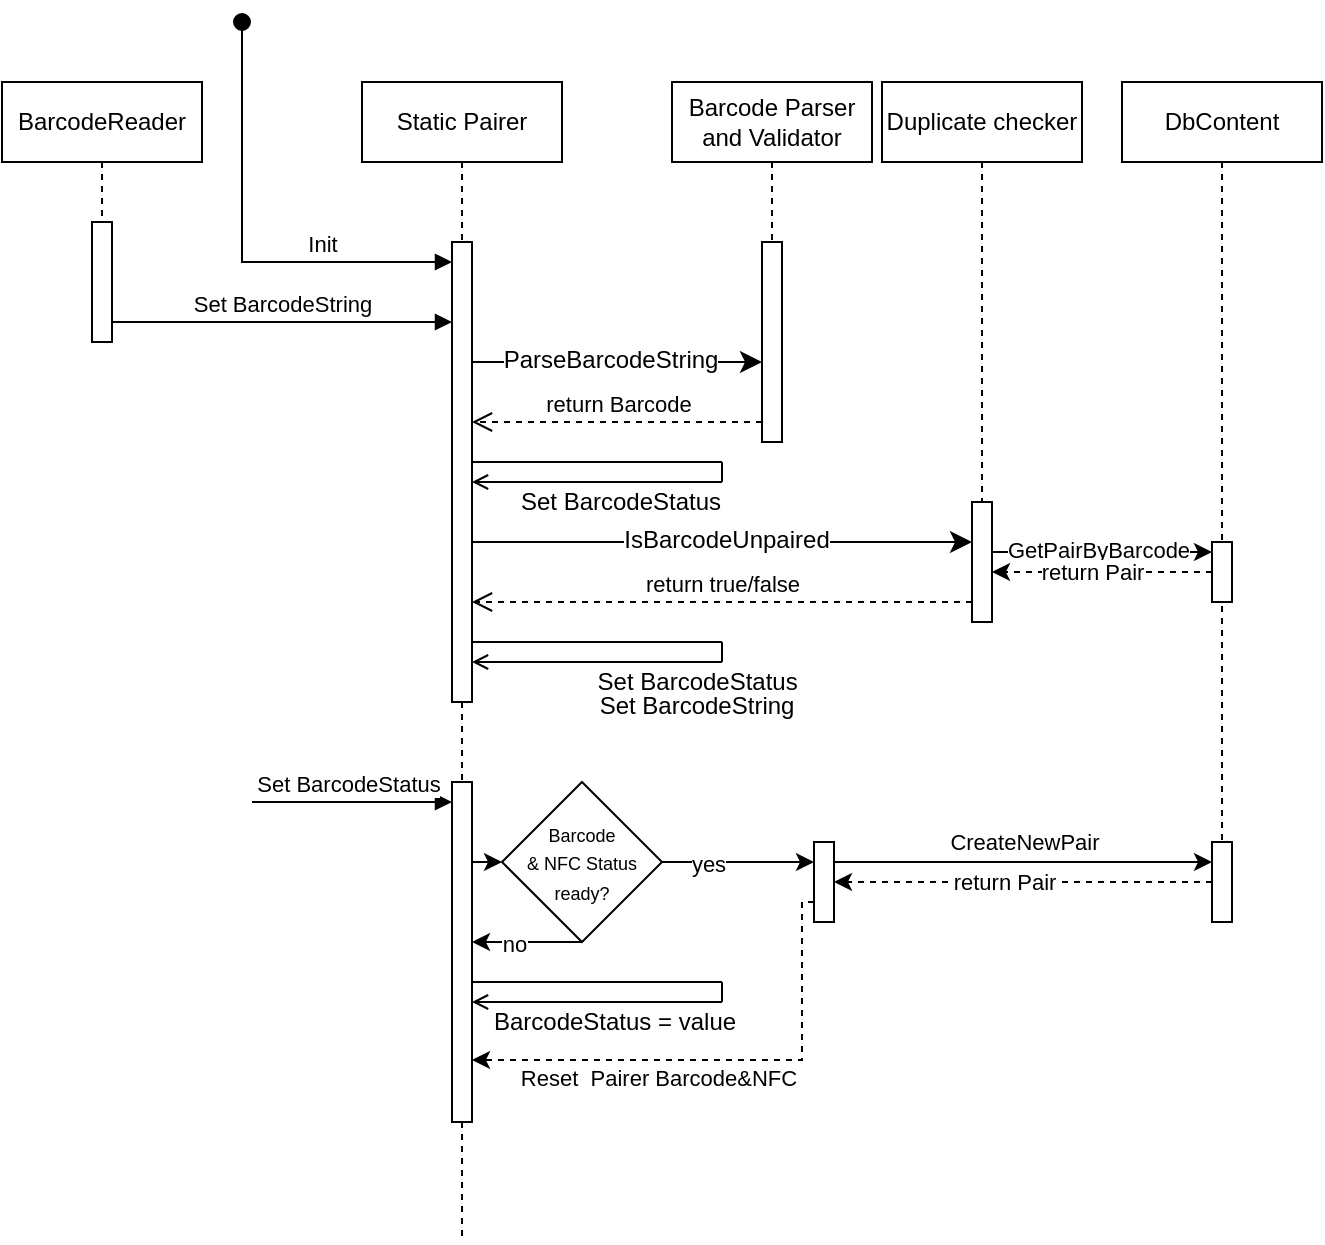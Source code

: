 <mxfile version="23.1.5" type="github">
  <diagram name="Page-1" id="2YBvvXClWsGukQMizWep">
    <mxGraphModel dx="683" dy="355" grid="1" gridSize="10" guides="1" tooltips="1" connect="1" arrows="1" fold="1" page="1" pageScale="1" pageWidth="850" pageHeight="1100" math="0" shadow="0">
      <root>
        <mxCell id="0" />
        <mxCell id="1" parent="0" />
        <mxCell id="aM9ryv3xv72pqoxQDRHE-1" value="BarcodeReader" style="shape=umlLifeline;perimeter=lifelinePerimeter;whiteSpace=wrap;html=1;container=0;dropTarget=0;collapsible=0;recursiveResize=0;outlineConnect=0;portConstraint=eastwest;newEdgeStyle={&quot;edgeStyle&quot;:&quot;elbowEdgeStyle&quot;,&quot;elbow&quot;:&quot;vertical&quot;,&quot;curved&quot;:0,&quot;rounded&quot;:0};" parent="1" vertex="1">
          <mxGeometry x="40" y="40" width="100" height="130" as="geometry" />
        </mxCell>
        <mxCell id="aM9ryv3xv72pqoxQDRHE-2" value="" style="html=1;points=[];perimeter=orthogonalPerimeter;outlineConnect=0;targetShapes=umlLifeline;portConstraint=eastwest;newEdgeStyle={&quot;edgeStyle&quot;:&quot;elbowEdgeStyle&quot;,&quot;elbow&quot;:&quot;vertical&quot;,&quot;curved&quot;:0,&quot;rounded&quot;:0};" parent="aM9ryv3xv72pqoxQDRHE-1" vertex="1">
          <mxGeometry x="45" y="70" width="10" height="60" as="geometry" />
        </mxCell>
        <mxCell id="aM9ryv3xv72pqoxQDRHE-5" value="Static Pairer" style="shape=umlLifeline;perimeter=lifelinePerimeter;whiteSpace=wrap;html=1;container=0;dropTarget=0;collapsible=0;recursiveResize=0;outlineConnect=0;portConstraint=eastwest;newEdgeStyle={&quot;edgeStyle&quot;:&quot;elbowEdgeStyle&quot;,&quot;elbow&quot;:&quot;vertical&quot;,&quot;curved&quot;:0,&quot;rounded&quot;:0};" parent="1" vertex="1">
          <mxGeometry x="220" y="40" width="100" height="580" as="geometry" />
        </mxCell>
        <mxCell id="aM9ryv3xv72pqoxQDRHE-6" value="" style="html=1;points=[];perimeter=orthogonalPerimeter;outlineConnect=0;targetShapes=umlLifeline;portConstraint=eastwest;newEdgeStyle={&quot;edgeStyle&quot;:&quot;elbowEdgeStyle&quot;,&quot;elbow&quot;:&quot;vertical&quot;,&quot;curved&quot;:0,&quot;rounded&quot;:0};" parent="aM9ryv3xv72pqoxQDRHE-5" vertex="1">
          <mxGeometry x="45" y="80" width="10" height="230" as="geometry" />
        </mxCell>
        <mxCell id="_wtkWSnnYWKDT-DjV6Sq-13" value="" style="html=1;points=[];perimeter=orthogonalPerimeter;outlineConnect=0;targetShapes=umlLifeline;portConstraint=eastwest;newEdgeStyle={&quot;edgeStyle&quot;:&quot;elbowEdgeStyle&quot;,&quot;elbow&quot;:&quot;vertical&quot;,&quot;curved&quot;:0,&quot;rounded&quot;:0};" vertex="1" parent="aM9ryv3xv72pqoxQDRHE-5">
          <mxGeometry x="45" y="350" width="10" height="170" as="geometry" />
        </mxCell>
        <mxCell id="aM9ryv3xv72pqoxQDRHE-7" value="Set BarcodeString" style="html=1;verticalAlign=bottom;endArrow=block;edgeStyle=elbowEdgeStyle;elbow=vertical;curved=0;rounded=0;" parent="1" edge="1">
          <mxGeometry relative="1" as="geometry">
            <mxPoint x="95" y="160" as="sourcePoint" />
            <Array as="points">
              <mxPoint x="180" y="160" />
            </Array>
            <mxPoint x="265" y="160" as="targetPoint" />
          </mxGeometry>
        </mxCell>
        <mxCell id="aM9ryv3xv72pqoxQDRHE-3" value="Init" style="html=1;verticalAlign=bottom;startArrow=oval;endArrow=block;startSize=8;edgeStyle=elbowEdgeStyle;elbow=vertical;curved=0;rounded=0;" parent="1" edge="1">
          <mxGeometry x="0.422" relative="1" as="geometry">
            <mxPoint x="160" y="10" as="sourcePoint" />
            <mxPoint x="265" y="130" as="targetPoint" />
            <Array as="points">
              <mxPoint x="220" y="130" />
            </Array>
            <mxPoint as="offset" />
          </mxGeometry>
        </mxCell>
        <mxCell id="McDyzSX9V_Zi_3X4uK30-2" value="" style="edgeStyle=elbowEdgeStyle;curved=0;rounded=0;orthogonalLoop=1;jettySize=auto;html=1;elbow=vertical;fontSize=12;startSize=8;endSize=8;" parent="1" target="McDyzSX9V_Zi_3X4uK30-13" edge="1">
          <mxGeometry relative="1" as="geometry">
            <mxPoint x="275" y="180" as="sourcePoint" />
          </mxGeometry>
        </mxCell>
        <mxCell id="McDyzSX9V_Zi_3X4uK30-7" value="ParseBarcodeString" style="edgeLabel;html=1;align=center;verticalAlign=middle;resizable=0;points=[];fontSize=12;" parent="McDyzSX9V_Zi_3X4uK30-2" vertex="1" connectable="0">
          <mxGeometry x="0.09" y="1" relative="1" as="geometry">
            <mxPoint x="-10" as="offset" />
          </mxGeometry>
        </mxCell>
        <mxCell id="McDyzSX9V_Zi_3X4uK30-8" value="return Barcode" style="html=1;verticalAlign=bottom;endArrow=open;dashed=1;endSize=8;edgeStyle=elbowEdgeStyle;elbow=vertical;curved=0;rounded=0;" parent="1" source="McDyzSX9V_Zi_3X4uK30-13" target="aM9ryv3xv72pqoxQDRHE-6" edge="1">
          <mxGeometry relative="1" as="geometry">
            <mxPoint x="280" y="210" as="targetPoint" />
            <Array as="points">
              <mxPoint x="345" y="210" />
            </Array>
            <mxPoint x="420" y="210" as="sourcePoint" />
          </mxGeometry>
        </mxCell>
        <mxCell id="McDyzSX9V_Zi_3X4uK30-12" value="Barcode Parser and Validator" style="shape=umlLifeline;perimeter=lifelinePerimeter;whiteSpace=wrap;html=1;container=0;dropTarget=0;collapsible=0;recursiveResize=0;outlineConnect=0;portConstraint=eastwest;newEdgeStyle={&quot;edgeStyle&quot;:&quot;elbowEdgeStyle&quot;,&quot;elbow&quot;:&quot;vertical&quot;,&quot;curved&quot;:0,&quot;rounded&quot;:0};" parent="1" vertex="1">
          <mxGeometry x="375" y="40" width="100" height="180" as="geometry" />
        </mxCell>
        <mxCell id="McDyzSX9V_Zi_3X4uK30-13" value="" style="html=1;points=[];perimeter=orthogonalPerimeter;outlineConnect=0;targetShapes=umlLifeline;portConstraint=eastwest;newEdgeStyle={&quot;edgeStyle&quot;:&quot;elbowEdgeStyle&quot;,&quot;elbow&quot;:&quot;vertical&quot;,&quot;curved&quot;:0,&quot;rounded&quot;:0};" parent="McDyzSX9V_Zi_3X4uK30-12" vertex="1">
          <mxGeometry x="45" y="80" width="10" height="100" as="geometry" />
        </mxCell>
        <mxCell id="McDyzSX9V_Zi_3X4uK30-24" value="" style="group" parent="1" vertex="1" connectable="0">
          <mxGeometry x="275" y="270" width="125" height="10" as="geometry" />
        </mxCell>
        <mxCell id="McDyzSX9V_Zi_3X4uK30-28" value="" style="group" parent="McDyzSX9V_Zi_3X4uK30-24" vertex="1" connectable="0">
          <mxGeometry width="125" height="10" as="geometry" />
        </mxCell>
        <mxCell id="McDyzSX9V_Zi_3X4uK30-29" value="" style="group" parent="McDyzSX9V_Zi_3X4uK30-28" vertex="1" connectable="0">
          <mxGeometry y="-40" width="125" height="10" as="geometry" />
        </mxCell>
        <mxCell id="McDyzSX9V_Zi_3X4uK30-19" value="" style="html=1;verticalAlign=bottom;endArrow=open;dashed=0;edgeStyle=elbowEdgeStyle;elbow=vertical;curved=0;rounded=0;" parent="McDyzSX9V_Zi_3X4uK30-29" edge="1">
          <mxGeometry relative="1" as="geometry">
            <mxPoint y="10" as="targetPoint" />
            <Array as="points">
              <mxPoint x="114.83" y="10" />
            </Array>
            <mxPoint x="125" y="10" as="sourcePoint" />
          </mxGeometry>
        </mxCell>
        <mxCell id="McDyzSX9V_Zi_3X4uK30-22" value="" style="endArrow=none;html=1;rounded=0;fontSize=12;startSize=8;endSize=8;" parent="McDyzSX9V_Zi_3X4uK30-29" edge="1">
          <mxGeometry width="50" height="50" relative="1" as="geometry">
            <mxPoint as="sourcePoint" />
            <mxPoint x="125" as="targetPoint" />
          </mxGeometry>
        </mxCell>
        <mxCell id="McDyzSX9V_Zi_3X4uK30-25" value="Set BarcodeStatus" style="edgeLabel;html=1;align=center;verticalAlign=middle;resizable=0;points=[];fontSize=12;" parent="McDyzSX9V_Zi_3X4uK30-22" vertex="1" connectable="0">
          <mxGeometry x="0.344" y="-4" relative="1" as="geometry">
            <mxPoint x="-10" y="16" as="offset" />
          </mxGeometry>
        </mxCell>
        <mxCell id="McDyzSX9V_Zi_3X4uK30-23" value="" style="endArrow=none;html=1;rounded=0;fontSize=12;startSize=8;endSize=8;" parent="McDyzSX9V_Zi_3X4uK30-29" edge="1">
          <mxGeometry width="50" height="50" relative="1" as="geometry">
            <mxPoint x="125" y="10" as="sourcePoint" />
            <mxPoint x="125" as="targetPoint" />
          </mxGeometry>
        </mxCell>
        <mxCell id="McDyzSX9V_Zi_3X4uK30-26" value="Duplicate checker" style="shape=umlLifeline;perimeter=lifelinePerimeter;whiteSpace=wrap;html=1;container=0;dropTarget=0;collapsible=0;recursiveResize=0;outlineConnect=0;portConstraint=eastwest;newEdgeStyle={&quot;edgeStyle&quot;:&quot;elbowEdgeStyle&quot;,&quot;elbow&quot;:&quot;vertical&quot;,&quot;curved&quot;:0,&quot;rounded&quot;:0};" parent="1" vertex="1">
          <mxGeometry x="480" y="40" width="100" height="270" as="geometry" />
        </mxCell>
        <mxCell id="McDyzSX9V_Zi_3X4uK30-27" value="" style="html=1;points=[];perimeter=orthogonalPerimeter;outlineConnect=0;targetShapes=umlLifeline;portConstraint=eastwest;newEdgeStyle={&quot;edgeStyle&quot;:&quot;elbowEdgeStyle&quot;,&quot;elbow&quot;:&quot;vertical&quot;,&quot;curved&quot;:0,&quot;rounded&quot;:0};" parent="McDyzSX9V_Zi_3X4uK30-26" vertex="1">
          <mxGeometry x="45" y="210" width="10" height="60" as="geometry" />
        </mxCell>
        <mxCell id="McDyzSX9V_Zi_3X4uK30-32" value="" style="edgeStyle=elbowEdgeStyle;curved=0;rounded=0;orthogonalLoop=1;jettySize=auto;html=1;elbow=vertical;fontSize=12;startSize=8;endSize=8;" parent="1" target="McDyzSX9V_Zi_3X4uK30-27" edge="1">
          <mxGeometry relative="1" as="geometry">
            <mxPoint x="275" y="270" as="sourcePoint" />
            <mxPoint x="529.5" y="270" as="targetPoint" />
          </mxGeometry>
        </mxCell>
        <mxCell id="McDyzSX9V_Zi_3X4uK30-33" value="IsBarcodeUnpaired" style="edgeLabel;html=1;align=center;verticalAlign=middle;resizable=0;points=[];fontSize=12;" parent="McDyzSX9V_Zi_3X4uK30-32" vertex="1" connectable="0">
          <mxGeometry x="0.09" y="1" relative="1" as="geometry">
            <mxPoint x="-10" as="offset" />
          </mxGeometry>
        </mxCell>
        <mxCell id="McDyzSX9V_Zi_3X4uK30-34" value="return true/false" style="html=1;verticalAlign=bottom;endArrow=open;dashed=1;endSize=8;edgeStyle=elbowEdgeStyle;elbow=vertical;curved=0;rounded=0;" parent="1" edge="1">
          <mxGeometry relative="1" as="geometry">
            <mxPoint x="275" y="300" as="targetPoint" />
            <Array as="points">
              <mxPoint x="370" y="300" />
            </Array>
            <mxPoint x="525" y="300" as="sourcePoint" />
          </mxGeometry>
        </mxCell>
        <mxCell id="_wtkWSnnYWKDT-DjV6Sq-1" value="DbContent" style="shape=umlLifeline;perimeter=lifelinePerimeter;whiteSpace=wrap;html=1;container=0;dropTarget=0;collapsible=0;recursiveResize=0;outlineConnect=0;portConstraint=eastwest;newEdgeStyle={&quot;edgeStyle&quot;:&quot;elbowEdgeStyle&quot;,&quot;elbow&quot;:&quot;vertical&quot;,&quot;curved&quot;:0,&quot;rounded&quot;:0};" vertex="1" parent="1">
          <mxGeometry x="600" y="40" width="100" height="420" as="geometry" />
        </mxCell>
        <mxCell id="_wtkWSnnYWKDT-DjV6Sq-2" value="" style="html=1;points=[];perimeter=orthogonalPerimeter;outlineConnect=0;targetShapes=umlLifeline;portConstraint=eastwest;newEdgeStyle={&quot;edgeStyle&quot;:&quot;elbowEdgeStyle&quot;,&quot;elbow&quot;:&quot;vertical&quot;,&quot;curved&quot;:0,&quot;rounded&quot;:0};" vertex="1" parent="_wtkWSnnYWKDT-DjV6Sq-1">
          <mxGeometry x="45" y="230" width="10" height="30" as="geometry" />
        </mxCell>
        <mxCell id="_wtkWSnnYWKDT-DjV6Sq-3" value="" style="edgeStyle=elbowEdgeStyle;rounded=0;orthogonalLoop=1;jettySize=auto;html=1;elbow=horizontal;curved=0;" edge="1" parent="1">
          <mxGeometry relative="1" as="geometry">
            <mxPoint x="535" y="275" as="sourcePoint" />
            <mxPoint x="645" y="275" as="targetPoint" />
          </mxGeometry>
        </mxCell>
        <mxCell id="_wtkWSnnYWKDT-DjV6Sq-4" value="GetPairByBarcode" style="edgeLabel;html=1;align=center;verticalAlign=middle;resizable=0;points=[];" vertex="1" connectable="0" parent="_wtkWSnnYWKDT-DjV6Sq-3">
          <mxGeometry x="-0.4" y="1" relative="1" as="geometry">
            <mxPoint x="20" as="offset" />
          </mxGeometry>
        </mxCell>
        <mxCell id="_wtkWSnnYWKDT-DjV6Sq-5" value="" style="edgeStyle=elbowEdgeStyle;rounded=0;orthogonalLoop=1;jettySize=auto;html=1;elbow=horizontal;curved=0;dashed=1;" edge="1" parent="1">
          <mxGeometry relative="1" as="geometry">
            <mxPoint x="645" y="285" as="sourcePoint" />
            <mxPoint x="535" y="285" as="targetPoint" />
          </mxGeometry>
        </mxCell>
        <mxCell id="_wtkWSnnYWKDT-DjV6Sq-7" value="return Pair" style="edgeLabel;html=1;align=center;verticalAlign=middle;resizable=0;points=[];" vertex="1" connectable="0" parent="_wtkWSnnYWKDT-DjV6Sq-5">
          <mxGeometry x="0.098" relative="1" as="geometry">
            <mxPoint as="offset" />
          </mxGeometry>
        </mxCell>
        <mxCell id="_wtkWSnnYWKDT-DjV6Sq-8" value="" style="group" vertex="1" connectable="0" parent="1">
          <mxGeometry x="275" y="320" width="125" height="10" as="geometry" />
        </mxCell>
        <mxCell id="_wtkWSnnYWKDT-DjV6Sq-9" value="" style="html=1;verticalAlign=bottom;endArrow=open;dashed=0;edgeStyle=elbowEdgeStyle;elbow=vertical;curved=0;rounded=0;" edge="1" parent="_wtkWSnnYWKDT-DjV6Sq-8">
          <mxGeometry relative="1" as="geometry">
            <mxPoint y="10" as="targetPoint" />
            <Array as="points">
              <mxPoint x="114.83" y="10" />
            </Array>
            <mxPoint x="125" y="10" as="sourcePoint" />
          </mxGeometry>
        </mxCell>
        <mxCell id="_wtkWSnnYWKDT-DjV6Sq-10" value="" style="endArrow=none;html=1;rounded=0;fontSize=12;startSize=8;endSize=8;" edge="1" parent="_wtkWSnnYWKDT-DjV6Sq-8">
          <mxGeometry width="50" height="50" relative="1" as="geometry">
            <mxPoint as="sourcePoint" />
            <mxPoint x="125" as="targetPoint" />
          </mxGeometry>
        </mxCell>
        <mxCell id="_wtkWSnnYWKDT-DjV6Sq-11" value="Set BarcodeStatus&amp;nbsp;" style="edgeLabel;html=1;align=center;verticalAlign=middle;resizable=0;points=[];fontSize=12;" vertex="1" connectable="0" parent="_wtkWSnnYWKDT-DjV6Sq-10">
          <mxGeometry x="0.344" y="-4" relative="1" as="geometry">
            <mxPoint x="30" y="16" as="offset" />
          </mxGeometry>
        </mxCell>
        <mxCell id="_wtkWSnnYWKDT-DjV6Sq-12" value="" style="endArrow=none;html=1;rounded=0;fontSize=12;startSize=8;endSize=8;" edge="1" parent="_wtkWSnnYWKDT-DjV6Sq-8">
          <mxGeometry width="50" height="50" relative="1" as="geometry">
            <mxPoint x="125" y="10" as="sourcePoint" />
            <mxPoint x="125" as="targetPoint" />
          </mxGeometry>
        </mxCell>
        <mxCell id="_wtkWSnnYWKDT-DjV6Sq-14" value="Set BarcodeStatus" style="html=1;verticalAlign=bottom;endArrow=block;edgeStyle=elbowEdgeStyle;elbow=vertical;curved=0;rounded=0;" edge="1" parent="1" target="_wtkWSnnYWKDT-DjV6Sq-13">
          <mxGeometry relative="1" as="geometry">
            <mxPoint x="170" y="400" as="sourcePoint" />
            <Array as="points">
              <mxPoint x="165" y="400" />
            </Array>
            <mxPoint x="250" y="400" as="targetPoint" />
          </mxGeometry>
        </mxCell>
        <mxCell id="_wtkWSnnYWKDT-DjV6Sq-15" value="Set BarcodeString" style="edgeLabel;html=1;align=center;verticalAlign=middle;resizable=0;points=[];fontSize=12;" vertex="1" connectable="0" parent="1">
          <mxGeometry x="386.997" y="352.0" as="geometry" />
        </mxCell>
        <mxCell id="_wtkWSnnYWKDT-DjV6Sq-17" value="" style="edgeStyle=elbowEdgeStyle;rounded=0;orthogonalLoop=1;jettySize=auto;html=1;elbow=vertical;curved=0;entryX=0;entryY=0.5;entryDx=0;entryDy=0;" edge="1" parent="1" source="_wtkWSnnYWKDT-DjV6Sq-13" target="_wtkWSnnYWKDT-DjV6Sq-16">
          <mxGeometry relative="1" as="geometry" />
        </mxCell>
        <mxCell id="_wtkWSnnYWKDT-DjV6Sq-22" value="" style="whiteSpace=wrap;html=1;" vertex="1" parent="1">
          <mxGeometry x="446" y="420" width="10" height="40" as="geometry" />
        </mxCell>
        <mxCell id="_wtkWSnnYWKDT-DjV6Sq-26" value="" style="edgeStyle=elbowEdgeStyle;rounded=0;orthogonalLoop=1;jettySize=auto;html=1;elbow=horizontal;curved=0;exitX=1;exitY=0.25;exitDx=0;exitDy=0;entryX=0;entryY=0.25;entryDx=0;entryDy=0;" edge="1" parent="1" source="_wtkWSnnYWKDT-DjV6Sq-22" target="_wtkWSnnYWKDT-DjV6Sq-30">
          <mxGeometry relative="1" as="geometry">
            <mxPoint x="400" y="429.36" as="sourcePoint" />
            <mxPoint x="643.67" y="418.55" as="targetPoint" />
          </mxGeometry>
        </mxCell>
        <mxCell id="_wtkWSnnYWKDT-DjV6Sq-27" value="CreateNewPair" style="edgeLabel;html=1;align=center;verticalAlign=middle;resizable=0;points=[];" vertex="1" connectable="0" parent="_wtkWSnnYWKDT-DjV6Sq-26">
          <mxGeometry x="-0.4" y="1" relative="1" as="geometry">
            <mxPoint x="38" y="-9" as="offset" />
          </mxGeometry>
        </mxCell>
        <mxCell id="_wtkWSnnYWKDT-DjV6Sq-28" value="" style="edgeStyle=elbowEdgeStyle;rounded=0;orthogonalLoop=1;jettySize=auto;html=1;elbow=horizontal;curved=0;dashed=1;entryX=1;entryY=0.75;entryDx=0;entryDy=0;exitX=0;exitY=0.75;exitDx=0;exitDy=0;" edge="1" parent="1">
          <mxGeometry relative="1" as="geometry">
            <mxPoint x="645" y="440" as="sourcePoint" />
            <mxPoint x="456" y="440" as="targetPoint" />
          </mxGeometry>
        </mxCell>
        <mxCell id="_wtkWSnnYWKDT-DjV6Sq-29" value="return Pair" style="edgeLabel;html=1;align=center;verticalAlign=middle;resizable=0;points=[];" vertex="1" connectable="0" parent="_wtkWSnnYWKDT-DjV6Sq-28">
          <mxGeometry x="0.098" relative="1" as="geometry">
            <mxPoint as="offset" />
          </mxGeometry>
        </mxCell>
        <mxCell id="_wtkWSnnYWKDT-DjV6Sq-30" value="" style="whiteSpace=wrap;html=1;" vertex="1" parent="1">
          <mxGeometry x="645" y="420" width="10" height="40" as="geometry" />
        </mxCell>
        <mxCell id="_wtkWSnnYWKDT-DjV6Sq-16" value="&lt;font style=&quot;font-size: 9px;&quot;&gt;Barcode &lt;br&gt;&amp;amp; NFC Status&lt;br&gt;ready?&lt;/font&gt;" style="rhombus;whiteSpace=wrap;html=1;" vertex="1" parent="1">
          <mxGeometry x="290" y="390" width="80" height="80" as="geometry" />
        </mxCell>
        <mxCell id="_wtkWSnnYWKDT-DjV6Sq-33" value="" style="edgeStyle=elbowEdgeStyle;rounded=0;orthogonalLoop=1;jettySize=auto;html=1;elbow=vertical;curved=0;entryX=0;entryY=0.25;entryDx=0;entryDy=0;exitX=1;exitY=0.5;exitDx=0;exitDy=0;" edge="1" parent="1" source="_wtkWSnnYWKDT-DjV6Sq-16" target="_wtkWSnnYWKDT-DjV6Sq-22">
          <mxGeometry relative="1" as="geometry">
            <mxPoint x="390" y="429.92" as="sourcePoint" />
            <mxPoint x="400" y="430" as="targetPoint" />
          </mxGeometry>
        </mxCell>
        <mxCell id="_wtkWSnnYWKDT-DjV6Sq-34" value="yes" style="edgeLabel;html=1;align=center;verticalAlign=middle;resizable=0;points=[];" vertex="1" connectable="0" parent="_wtkWSnnYWKDT-DjV6Sq-33">
          <mxGeometry x="-0.456" y="-1" relative="1" as="geometry">
            <mxPoint x="2" as="offset" />
          </mxGeometry>
        </mxCell>
        <mxCell id="_wtkWSnnYWKDT-DjV6Sq-37" value="" style="edgeStyle=elbowEdgeStyle;rounded=0;orthogonalLoop=1;jettySize=auto;html=1;elbow=horizontal;curved=0;dashed=1;exitX=0;exitY=0.75;exitDx=0;exitDy=0;" edge="1" parent="1">
          <mxGeometry relative="1" as="geometry">
            <mxPoint x="446" y="450" as="sourcePoint" />
            <mxPoint x="275" y="529" as="targetPoint" />
            <Array as="points">
              <mxPoint x="440" y="490" />
            </Array>
          </mxGeometry>
        </mxCell>
        <mxCell id="_wtkWSnnYWKDT-DjV6Sq-46" value="Reset&amp;nbsp; Pairer Barcode&amp;amp;NFC" style="edgeLabel;html=1;align=center;verticalAlign=middle;resizable=0;points=[];" vertex="1" connectable="0" parent="_wtkWSnnYWKDT-DjV6Sq-37">
          <mxGeometry x="0.1" y="-1" relative="1" as="geometry">
            <mxPoint x="-20" y="10" as="offset" />
          </mxGeometry>
        </mxCell>
        <mxCell id="_wtkWSnnYWKDT-DjV6Sq-39" value="" style="endArrow=classic;html=1;rounded=0;exitX=0.5;exitY=1;exitDx=0;exitDy=0;" edge="1" parent="1" source="_wtkWSnnYWKDT-DjV6Sq-16" target="_wtkWSnnYWKDT-DjV6Sq-13">
          <mxGeometry width="50" height="50" relative="1" as="geometry">
            <mxPoint x="370" y="550" as="sourcePoint" />
            <mxPoint x="330" y="520" as="targetPoint" />
          </mxGeometry>
        </mxCell>
        <mxCell id="_wtkWSnnYWKDT-DjV6Sq-40" value="no" style="edgeLabel;html=1;align=center;verticalAlign=middle;resizable=0;points=[];" vertex="1" connectable="0" parent="_wtkWSnnYWKDT-DjV6Sq-39">
          <mxGeometry x="0.248" y="2" relative="1" as="geometry">
            <mxPoint y="-1" as="offset" />
          </mxGeometry>
        </mxCell>
        <mxCell id="_wtkWSnnYWKDT-DjV6Sq-41" value="" style="group" vertex="1" connectable="0" parent="1">
          <mxGeometry x="275" y="490" width="125" height="10" as="geometry" />
        </mxCell>
        <mxCell id="_wtkWSnnYWKDT-DjV6Sq-42" value="" style="html=1;verticalAlign=bottom;endArrow=open;dashed=0;edgeStyle=elbowEdgeStyle;elbow=vertical;curved=0;rounded=0;" edge="1" parent="_wtkWSnnYWKDT-DjV6Sq-41">
          <mxGeometry relative="1" as="geometry">
            <mxPoint y="10" as="targetPoint" />
            <Array as="points">
              <mxPoint x="114.83" y="10" />
            </Array>
            <mxPoint x="125" y="10" as="sourcePoint" />
          </mxGeometry>
        </mxCell>
        <mxCell id="_wtkWSnnYWKDT-DjV6Sq-43" value="" style="endArrow=none;html=1;rounded=0;fontSize=12;startSize=8;endSize=8;" edge="1" parent="_wtkWSnnYWKDT-DjV6Sq-41">
          <mxGeometry width="50" height="50" relative="1" as="geometry">
            <mxPoint as="sourcePoint" />
            <mxPoint x="125" as="targetPoint" />
          </mxGeometry>
        </mxCell>
        <mxCell id="_wtkWSnnYWKDT-DjV6Sq-44" value="BarcodeStatus = value" style="edgeLabel;html=1;align=center;verticalAlign=middle;resizable=0;points=[];fontSize=12;" vertex="1" connectable="0" parent="_wtkWSnnYWKDT-DjV6Sq-43">
          <mxGeometry x="0.344" y="-4" relative="1" as="geometry">
            <mxPoint x="-13" y="16" as="offset" />
          </mxGeometry>
        </mxCell>
        <mxCell id="_wtkWSnnYWKDT-DjV6Sq-45" value="" style="endArrow=none;html=1;rounded=0;fontSize=12;startSize=8;endSize=8;" edge="1" parent="_wtkWSnnYWKDT-DjV6Sq-41">
          <mxGeometry width="50" height="50" relative="1" as="geometry">
            <mxPoint x="125" y="10" as="sourcePoint" />
            <mxPoint x="125" as="targetPoint" />
          </mxGeometry>
        </mxCell>
      </root>
    </mxGraphModel>
  </diagram>
</mxfile>
